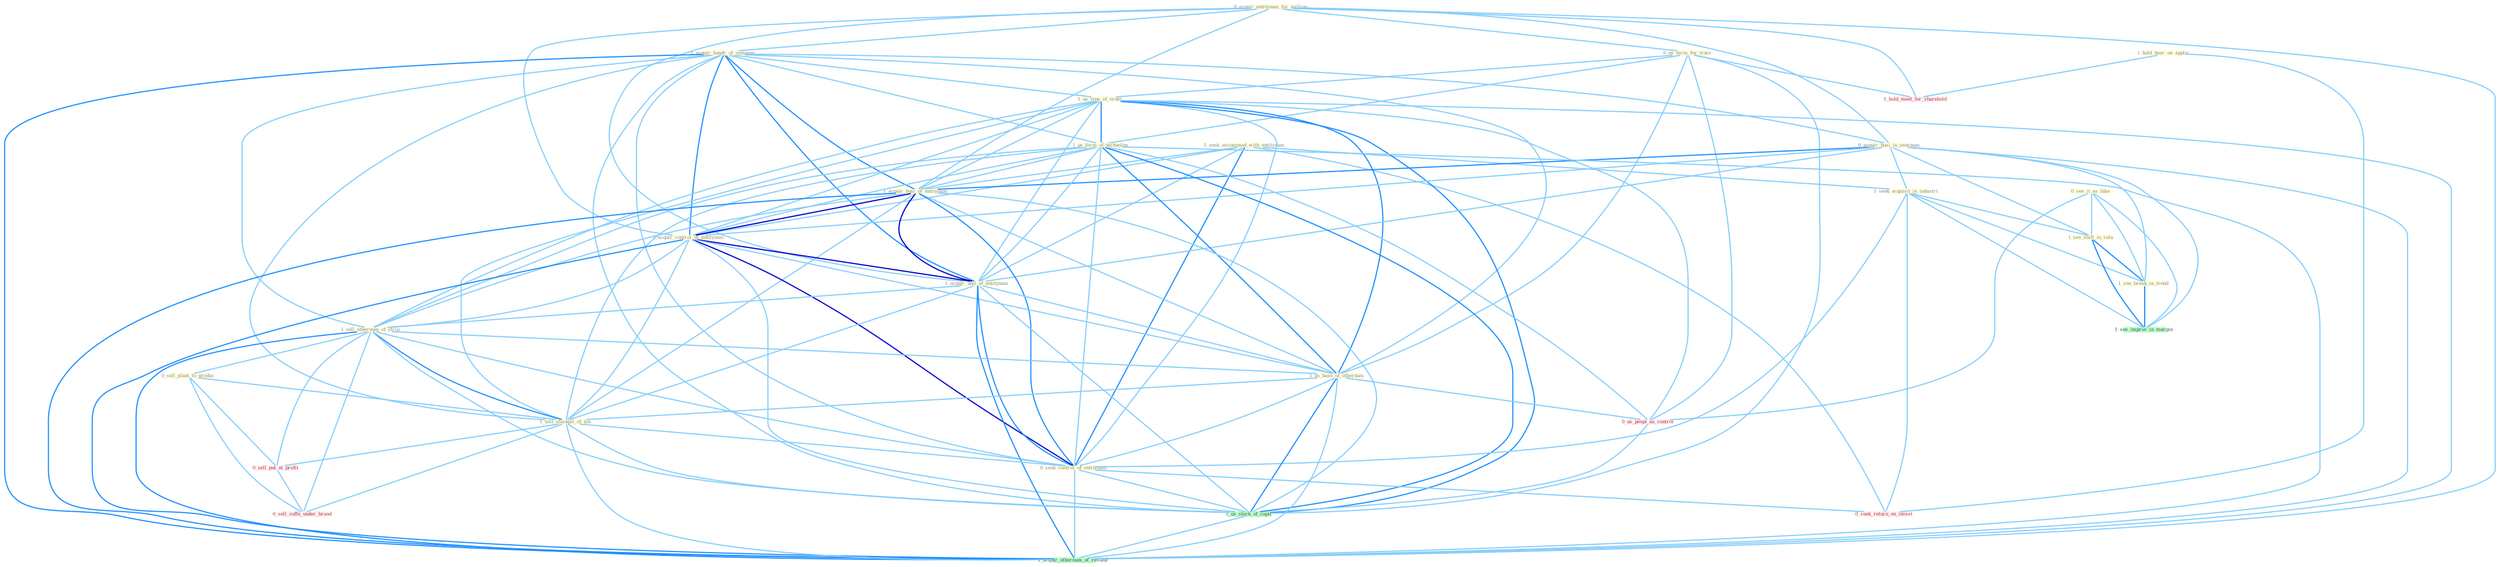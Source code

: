 Graph G{ 
    node
    [shape=polygon,style=filled,width=.5,height=.06,color="#BDFCC9",fixedsize=true,fontsize=4,
    fontcolor="#2f4f4f"];
    {node
    [color="#ffffe0", fontcolor="#8b7d6b"] "0_acquir_entitynam_for_million " "1_seek_accommod_with_entitynam " "0_us_term_for_train " "1_acquir_hundr_of_compani " "0_see_it_as_fake " "1_us_type_of_order " "0_acquir_busi_in_yearnum " "1_us_form_of_technolog " "1_acquir_busi_of_entitynam " "1_acquir_control_of_entitynam " "1_acquir_unit_of_entitynam " "1_hold_hear_on_applic " "1_seek_acquisit_in_industri " "1_see_shift_in_valu " "1_sell_othernum_of_strip " "1_us_base_of_othernum " "0_sell_plant_to_produc " "1_sell_stockpil_of_ton " "1_see_break_in_trend " "0_seek_control_of_entitynam "}
{node [color="#fff0f5", fontcolor="#b22222"] "0_us_peopl_as_control " "0_sell_put_at_profit " "0_seek_return_on_invest " "0_sell_coffe_under_brand " "1_hold_meet_for_sharehold "}
edge [color="#B0E2FF"];

	"0_acquir_entitynam_for_million " -- "0_us_term_for_train " [w="1", color="#87cefa" ];
	"0_acquir_entitynam_for_million " -- "1_acquir_hundr_of_compani " [w="1", color="#87cefa" ];
	"0_acquir_entitynam_for_million " -- "0_acquir_busi_in_yearnum " [w="1", color="#87cefa" ];
	"0_acquir_entitynam_for_million " -- "1_acquir_busi_of_entitynam " [w="1", color="#87cefa" ];
	"0_acquir_entitynam_for_million " -- "1_acquir_control_of_entitynam " [w="1", color="#87cefa" ];
	"0_acquir_entitynam_for_million " -- "1_acquir_unit_of_entitynam " [w="1", color="#87cefa" ];
	"0_acquir_entitynam_for_million " -- "1_hold_meet_for_sharehold " [w="1", color="#87cefa" ];
	"0_acquir_entitynam_for_million " -- "1_acquir_othernum_of_restaur " [w="1", color="#87cefa" ];
	"1_seek_accommod_with_entitynam " -- "1_acquir_busi_of_entitynam " [w="1", color="#87cefa" ];
	"1_seek_accommod_with_entitynam " -- "1_acquir_control_of_entitynam " [w="1", color="#87cefa" ];
	"1_seek_accommod_with_entitynam " -- "1_acquir_unit_of_entitynam " [w="1", color="#87cefa" ];
	"1_seek_accommod_with_entitynam " -- "1_seek_acquisit_in_industri " [w="1", color="#87cefa" ];
	"1_seek_accommod_with_entitynam " -- "0_seek_control_of_entitynam " [w="2", color="#1e90ff" , len=0.8];
	"1_seek_accommod_with_entitynam " -- "0_seek_return_on_invest " [w="1", color="#87cefa" ];
	"0_us_term_for_train " -- "1_us_type_of_order " [w="1", color="#87cefa" ];
	"0_us_term_for_train " -- "1_us_form_of_technolog " [w="1", color="#87cefa" ];
	"0_us_term_for_train " -- "1_us_base_of_othernum " [w="1", color="#87cefa" ];
	"0_us_term_for_train " -- "0_us_peopl_as_control " [w="1", color="#87cefa" ];
	"0_us_term_for_train " -- "1_us_stock_of_capit " [w="1", color="#87cefa" ];
	"0_us_term_for_train " -- "1_hold_meet_for_sharehold " [w="1", color="#87cefa" ];
	"1_acquir_hundr_of_compani " -- "1_us_type_of_order " [w="1", color="#87cefa" ];
	"1_acquir_hundr_of_compani " -- "0_acquir_busi_in_yearnum " [w="1", color="#87cefa" ];
	"1_acquir_hundr_of_compani " -- "1_us_form_of_technolog " [w="1", color="#87cefa" ];
	"1_acquir_hundr_of_compani " -- "1_acquir_busi_of_entitynam " [w="2", color="#1e90ff" , len=0.8];
	"1_acquir_hundr_of_compani " -- "1_acquir_control_of_entitynam " [w="2", color="#1e90ff" , len=0.8];
	"1_acquir_hundr_of_compani " -- "1_acquir_unit_of_entitynam " [w="2", color="#1e90ff" , len=0.8];
	"1_acquir_hundr_of_compani " -- "1_sell_othernum_of_strip " [w="1", color="#87cefa" ];
	"1_acquir_hundr_of_compani " -- "1_us_base_of_othernum " [w="1", color="#87cefa" ];
	"1_acquir_hundr_of_compani " -- "1_sell_stockpil_of_ton " [w="1", color="#87cefa" ];
	"1_acquir_hundr_of_compani " -- "0_seek_control_of_entitynam " [w="1", color="#87cefa" ];
	"1_acquir_hundr_of_compani " -- "1_us_stock_of_capit " [w="1", color="#87cefa" ];
	"1_acquir_hundr_of_compani " -- "1_acquir_othernum_of_restaur " [w="2", color="#1e90ff" , len=0.8];
	"0_see_it_as_fake " -- "1_see_shift_in_valu " [w="1", color="#87cefa" ];
	"0_see_it_as_fake " -- "1_see_break_in_trend " [w="1", color="#87cefa" ];
	"0_see_it_as_fake " -- "0_us_peopl_as_control " [w="1", color="#87cefa" ];
	"0_see_it_as_fake " -- "1_see_improv_in_margin " [w="1", color="#87cefa" ];
	"1_us_type_of_order " -- "1_us_form_of_technolog " [w="2", color="#1e90ff" , len=0.8];
	"1_us_type_of_order " -- "1_acquir_busi_of_entitynam " [w="1", color="#87cefa" ];
	"1_us_type_of_order " -- "1_acquir_control_of_entitynam " [w="1", color="#87cefa" ];
	"1_us_type_of_order " -- "1_acquir_unit_of_entitynam " [w="1", color="#87cefa" ];
	"1_us_type_of_order " -- "1_sell_othernum_of_strip " [w="1", color="#87cefa" ];
	"1_us_type_of_order " -- "1_us_base_of_othernum " [w="2", color="#1e90ff" , len=0.8];
	"1_us_type_of_order " -- "1_sell_stockpil_of_ton " [w="1", color="#87cefa" ];
	"1_us_type_of_order " -- "0_seek_control_of_entitynam " [w="1", color="#87cefa" ];
	"1_us_type_of_order " -- "0_us_peopl_as_control " [w="1", color="#87cefa" ];
	"1_us_type_of_order " -- "1_us_stock_of_capit " [w="2", color="#1e90ff" , len=0.8];
	"1_us_type_of_order " -- "1_acquir_othernum_of_restaur " [w="1", color="#87cefa" ];
	"0_acquir_busi_in_yearnum " -- "1_acquir_busi_of_entitynam " [w="2", color="#1e90ff" , len=0.8];
	"0_acquir_busi_in_yearnum " -- "1_acquir_control_of_entitynam " [w="1", color="#87cefa" ];
	"0_acquir_busi_in_yearnum " -- "1_acquir_unit_of_entitynam " [w="1", color="#87cefa" ];
	"0_acquir_busi_in_yearnum " -- "1_seek_acquisit_in_industri " [w="1", color="#87cefa" ];
	"0_acquir_busi_in_yearnum " -- "1_see_shift_in_valu " [w="1", color="#87cefa" ];
	"0_acquir_busi_in_yearnum " -- "1_see_break_in_trend " [w="1", color="#87cefa" ];
	"0_acquir_busi_in_yearnum " -- "1_see_improv_in_margin " [w="1", color="#87cefa" ];
	"0_acquir_busi_in_yearnum " -- "1_acquir_othernum_of_restaur " [w="1", color="#87cefa" ];
	"1_us_form_of_technolog " -- "1_acquir_busi_of_entitynam " [w="1", color="#87cefa" ];
	"1_us_form_of_technolog " -- "1_acquir_control_of_entitynam " [w="1", color="#87cefa" ];
	"1_us_form_of_technolog " -- "1_acquir_unit_of_entitynam " [w="1", color="#87cefa" ];
	"1_us_form_of_technolog " -- "1_sell_othernum_of_strip " [w="1", color="#87cefa" ];
	"1_us_form_of_technolog " -- "1_us_base_of_othernum " [w="2", color="#1e90ff" , len=0.8];
	"1_us_form_of_technolog " -- "1_sell_stockpil_of_ton " [w="1", color="#87cefa" ];
	"1_us_form_of_technolog " -- "0_seek_control_of_entitynam " [w="1", color="#87cefa" ];
	"1_us_form_of_technolog " -- "0_us_peopl_as_control " [w="1", color="#87cefa" ];
	"1_us_form_of_technolog " -- "1_us_stock_of_capit " [w="2", color="#1e90ff" , len=0.8];
	"1_us_form_of_technolog " -- "1_acquir_othernum_of_restaur " [w="1", color="#87cefa" ];
	"1_acquir_busi_of_entitynam " -- "1_acquir_control_of_entitynam " [w="3", color="#0000cd" , len=0.6];
	"1_acquir_busi_of_entitynam " -- "1_acquir_unit_of_entitynam " [w="3", color="#0000cd" , len=0.6];
	"1_acquir_busi_of_entitynam " -- "1_sell_othernum_of_strip " [w="1", color="#87cefa" ];
	"1_acquir_busi_of_entitynam " -- "1_us_base_of_othernum " [w="1", color="#87cefa" ];
	"1_acquir_busi_of_entitynam " -- "1_sell_stockpil_of_ton " [w="1", color="#87cefa" ];
	"1_acquir_busi_of_entitynam " -- "0_seek_control_of_entitynam " [w="2", color="#1e90ff" , len=0.8];
	"1_acquir_busi_of_entitynam " -- "1_us_stock_of_capit " [w="1", color="#87cefa" ];
	"1_acquir_busi_of_entitynam " -- "1_acquir_othernum_of_restaur " [w="2", color="#1e90ff" , len=0.8];
	"1_acquir_control_of_entitynam " -- "1_acquir_unit_of_entitynam " [w="3", color="#0000cd" , len=0.6];
	"1_acquir_control_of_entitynam " -- "1_sell_othernum_of_strip " [w="1", color="#87cefa" ];
	"1_acquir_control_of_entitynam " -- "1_us_base_of_othernum " [w="1", color="#87cefa" ];
	"1_acquir_control_of_entitynam " -- "1_sell_stockpil_of_ton " [w="1", color="#87cefa" ];
	"1_acquir_control_of_entitynam " -- "0_seek_control_of_entitynam " [w="3", color="#0000cd" , len=0.6];
	"1_acquir_control_of_entitynam " -- "1_us_stock_of_capit " [w="1", color="#87cefa" ];
	"1_acquir_control_of_entitynam " -- "1_acquir_othernum_of_restaur " [w="2", color="#1e90ff" , len=0.8];
	"1_acquir_unit_of_entitynam " -- "1_sell_othernum_of_strip " [w="1", color="#87cefa" ];
	"1_acquir_unit_of_entitynam " -- "1_us_base_of_othernum " [w="1", color="#87cefa" ];
	"1_acquir_unit_of_entitynam " -- "1_sell_stockpil_of_ton " [w="1", color="#87cefa" ];
	"1_acquir_unit_of_entitynam " -- "0_seek_control_of_entitynam " [w="2", color="#1e90ff" , len=0.8];
	"1_acquir_unit_of_entitynam " -- "1_us_stock_of_capit " [w="1", color="#87cefa" ];
	"1_acquir_unit_of_entitynam " -- "1_acquir_othernum_of_restaur " [w="2", color="#1e90ff" , len=0.8];
	"1_hold_hear_on_applic " -- "0_seek_return_on_invest " [w="1", color="#87cefa" ];
	"1_hold_hear_on_applic " -- "1_hold_meet_for_sharehold " [w="1", color="#87cefa" ];
	"1_seek_acquisit_in_industri " -- "1_see_shift_in_valu " [w="1", color="#87cefa" ];
	"1_seek_acquisit_in_industri " -- "1_see_break_in_trend " [w="1", color="#87cefa" ];
	"1_seek_acquisit_in_industri " -- "0_seek_control_of_entitynam " [w="1", color="#87cefa" ];
	"1_seek_acquisit_in_industri " -- "0_seek_return_on_invest " [w="1", color="#87cefa" ];
	"1_seek_acquisit_in_industri " -- "1_see_improv_in_margin " [w="1", color="#87cefa" ];
	"1_see_shift_in_valu " -- "1_see_break_in_trend " [w="2", color="#1e90ff" , len=0.8];
	"1_see_shift_in_valu " -- "1_see_improv_in_margin " [w="2", color="#1e90ff" , len=0.8];
	"1_sell_othernum_of_strip " -- "1_us_base_of_othernum " [w="1", color="#87cefa" ];
	"1_sell_othernum_of_strip " -- "0_sell_plant_to_produc " [w="1", color="#87cefa" ];
	"1_sell_othernum_of_strip " -- "1_sell_stockpil_of_ton " [w="2", color="#1e90ff" , len=0.8];
	"1_sell_othernum_of_strip " -- "0_seek_control_of_entitynam " [w="1", color="#87cefa" ];
	"1_sell_othernum_of_strip " -- "0_sell_put_at_profit " [w="1", color="#87cefa" ];
	"1_sell_othernum_of_strip " -- "1_us_stock_of_capit " [w="1", color="#87cefa" ];
	"1_sell_othernum_of_strip " -- "0_sell_coffe_under_brand " [w="1", color="#87cefa" ];
	"1_sell_othernum_of_strip " -- "1_acquir_othernum_of_restaur " [w="2", color="#1e90ff" , len=0.8];
	"1_us_base_of_othernum " -- "1_sell_stockpil_of_ton " [w="1", color="#87cefa" ];
	"1_us_base_of_othernum " -- "0_seek_control_of_entitynam " [w="1", color="#87cefa" ];
	"1_us_base_of_othernum " -- "0_us_peopl_as_control " [w="1", color="#87cefa" ];
	"1_us_base_of_othernum " -- "1_us_stock_of_capit " [w="2", color="#1e90ff" , len=0.8];
	"1_us_base_of_othernum " -- "1_acquir_othernum_of_restaur " [w="1", color="#87cefa" ];
	"0_sell_plant_to_produc " -- "1_sell_stockpil_of_ton " [w="1", color="#87cefa" ];
	"0_sell_plant_to_produc " -- "0_sell_put_at_profit " [w="1", color="#87cefa" ];
	"0_sell_plant_to_produc " -- "0_sell_coffe_under_brand " [w="1", color="#87cefa" ];
	"1_sell_stockpil_of_ton " -- "0_seek_control_of_entitynam " [w="1", color="#87cefa" ];
	"1_sell_stockpil_of_ton " -- "0_sell_put_at_profit " [w="1", color="#87cefa" ];
	"1_sell_stockpil_of_ton " -- "1_us_stock_of_capit " [w="1", color="#87cefa" ];
	"1_sell_stockpil_of_ton " -- "0_sell_coffe_under_brand " [w="1", color="#87cefa" ];
	"1_sell_stockpil_of_ton " -- "1_acquir_othernum_of_restaur " [w="1", color="#87cefa" ];
	"1_see_break_in_trend " -- "1_see_improv_in_margin " [w="2", color="#1e90ff" , len=0.8];
	"0_seek_control_of_entitynam " -- "0_seek_return_on_invest " [w="1", color="#87cefa" ];
	"0_seek_control_of_entitynam " -- "1_us_stock_of_capit " [w="1", color="#87cefa" ];
	"0_seek_control_of_entitynam " -- "1_acquir_othernum_of_restaur " [w="1", color="#87cefa" ];
	"0_us_peopl_as_control " -- "1_us_stock_of_capit " [w="1", color="#87cefa" ];
	"0_sell_put_at_profit " -- "0_sell_coffe_under_brand " [w="1", color="#87cefa" ];
	"1_us_stock_of_capit " -- "1_acquir_othernum_of_restaur " [w="1", color="#87cefa" ];
}